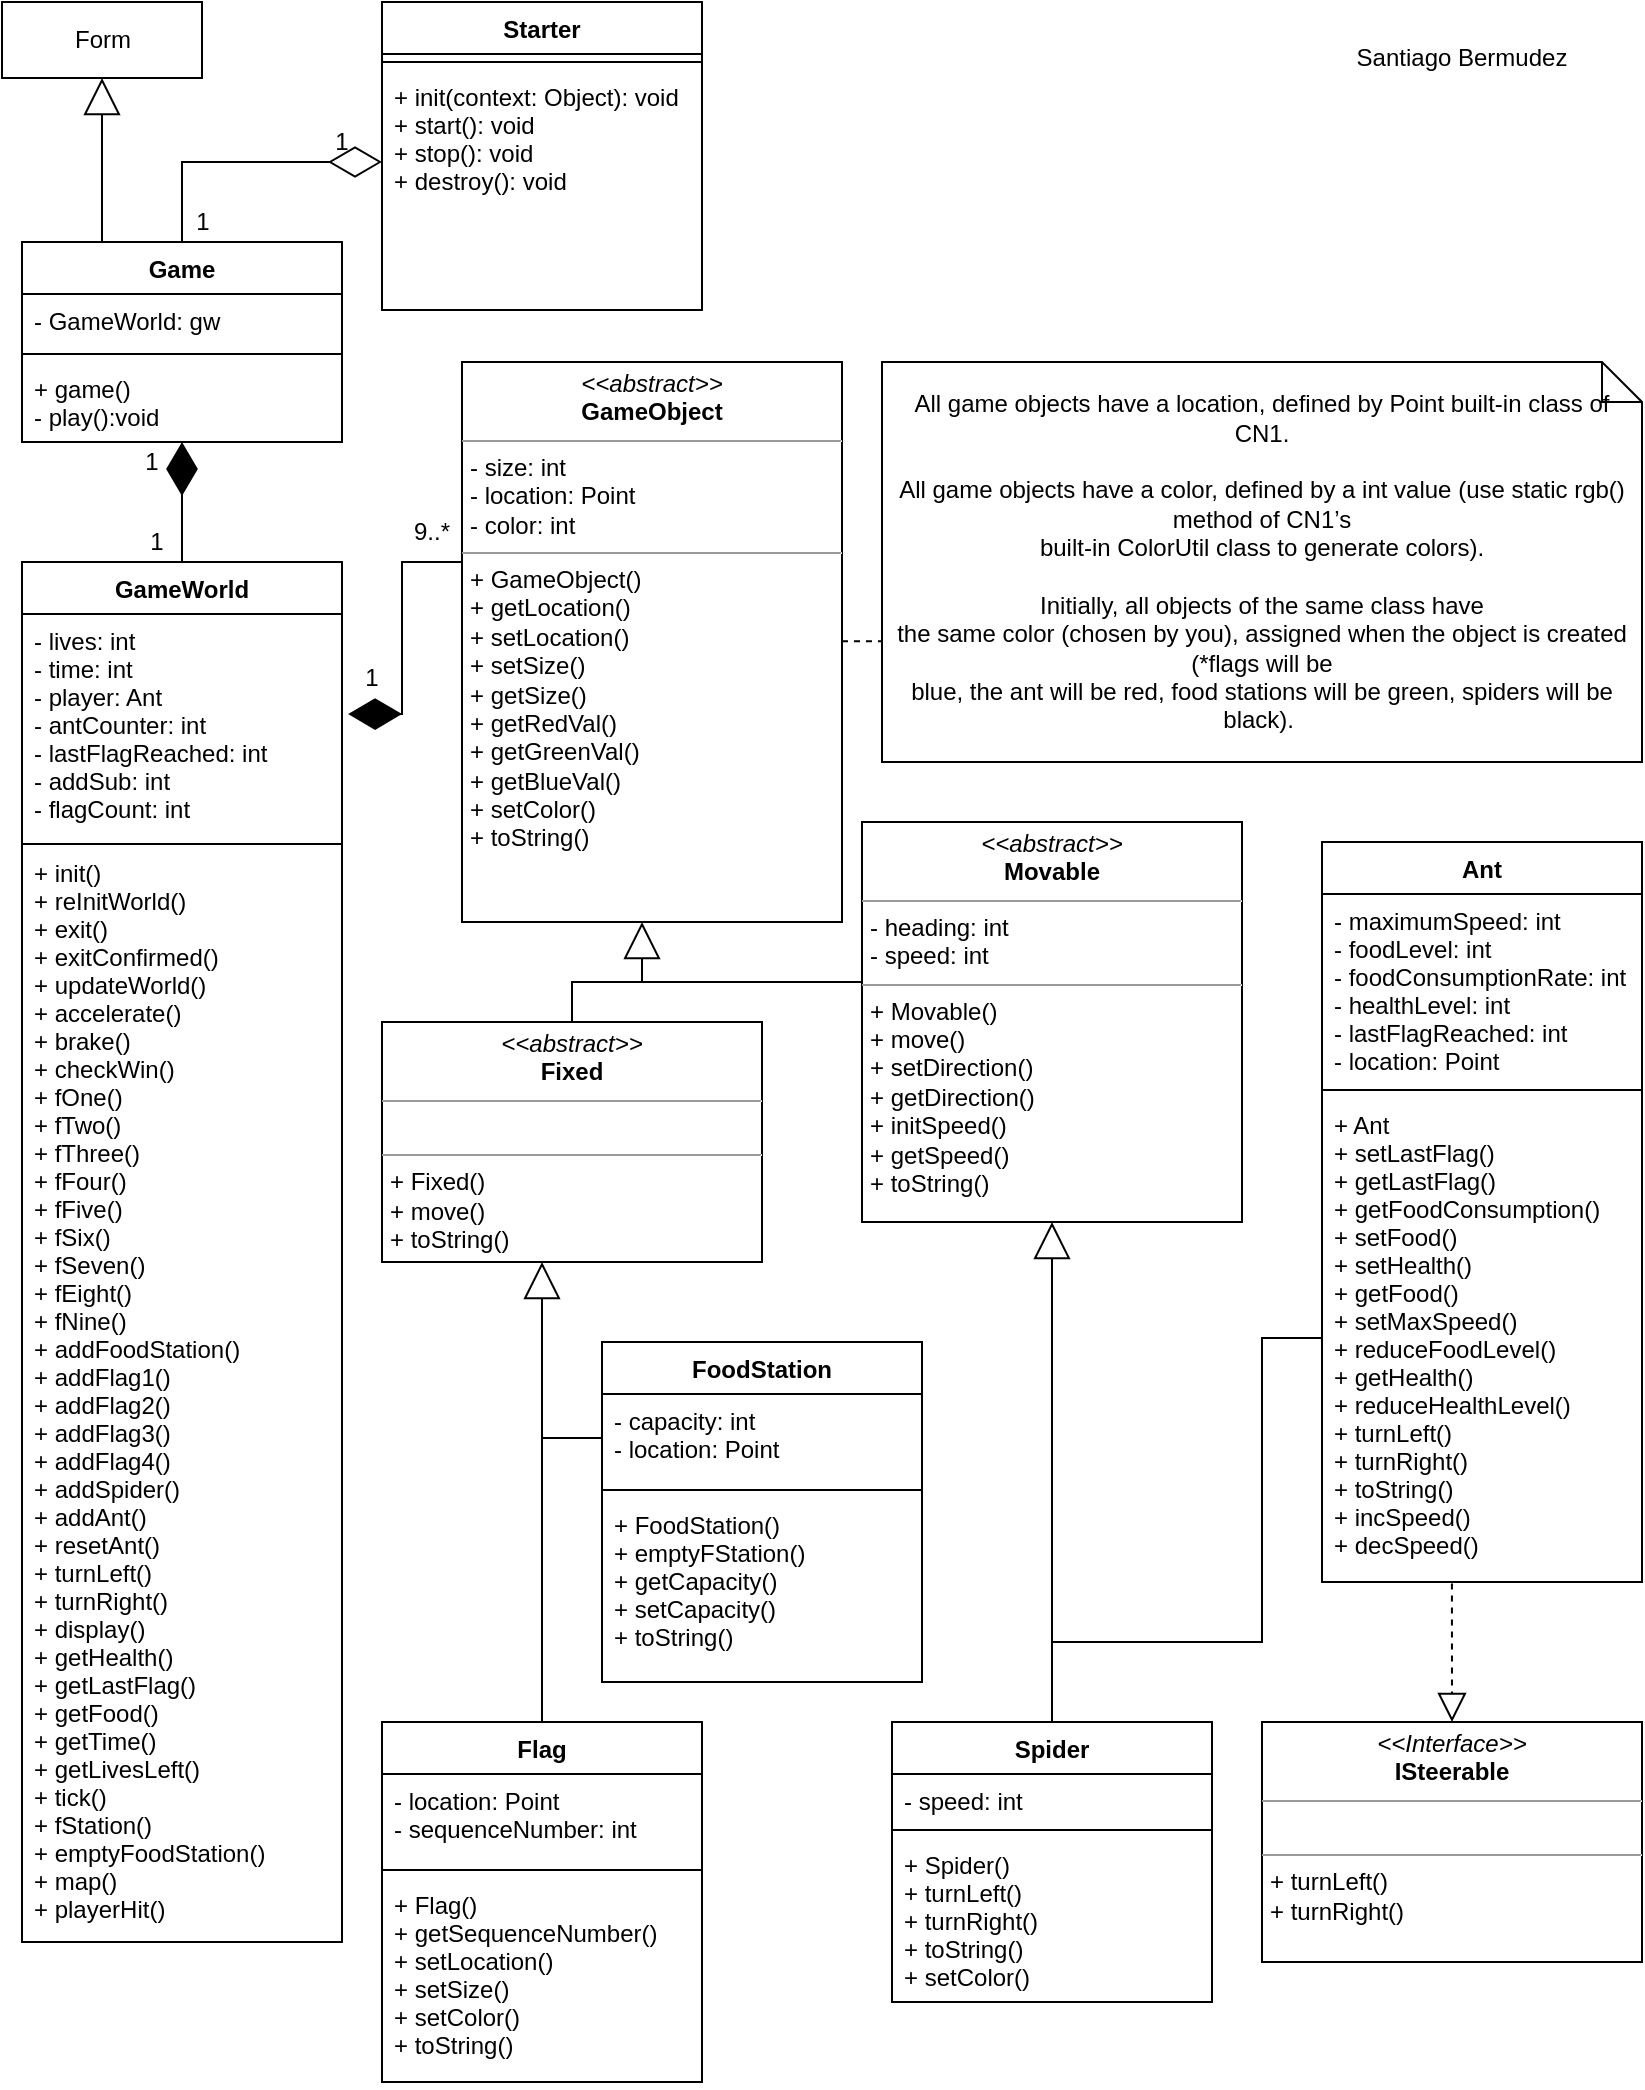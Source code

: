 <mxfile version="20.3.6" type="device"><diagram name="Page-1" id="c4acf3e9-155e-7222-9cf6-157b1a14988f"><mxGraphModel dx="807" dy="468" grid="1" gridSize="10" guides="1" tooltips="1" connect="1" arrows="1" fold="1" page="1" pageScale="1" pageWidth="850" pageHeight="1100" background="none" math="0" shadow="0"><root><mxCell id="0"/><mxCell id="1" parent="0"/><mxCell id="fRJQe2dWb-lGZblycgjq-48" value="GameWorld" style="swimlane;fontStyle=1;align=center;verticalAlign=top;childLayout=stackLayout;horizontal=1;startSize=26;horizontalStack=0;resizeParent=1;resizeParentMax=0;resizeLast=0;collapsible=1;marginBottom=0;" parent="1" vertex="1"><mxGeometry x="20" y="300" width="160" height="690" as="geometry"/></mxCell><mxCell id="fRJQe2dWb-lGZblycgjq-49" value="- lives: int&#10;- time: int&#10;- player: Ant&#10;- antCounter: int&#10;- lastFlagReached: int&#10;- addSub: int&#10;- flagCount: int" style="text;strokeColor=none;fillColor=none;align=left;verticalAlign=top;spacingLeft=4;spacingRight=4;overflow=hidden;rotatable=0;points=[[0,0.5],[1,0.5]];portConstraint=eastwest;" parent="fRJQe2dWb-lGZblycgjq-48" vertex="1"><mxGeometry y="26" width="160" height="114" as="geometry"/></mxCell><mxCell id="fRJQe2dWb-lGZblycgjq-50" value="" style="line;strokeWidth=1;fillColor=none;align=left;verticalAlign=middle;spacingTop=-1;spacingLeft=3;spacingRight=3;rotatable=0;labelPosition=right;points=[];portConstraint=eastwest;strokeColor=inherit;" parent="fRJQe2dWb-lGZblycgjq-48" vertex="1"><mxGeometry y="140" width="160" height="2" as="geometry"/></mxCell><mxCell id="fRJQe2dWb-lGZblycgjq-51" value="+ init()&#10;+ reInitWorld()&#10;+ exit()&#10;+ exitConfirmed()&#10;+ updateWorld()&#10;+ accelerate()&#10;+ brake()&#10;+ checkWin()&#10;+ fOne()&#10;+ fTwo()&#10;+ fThree()&#10;+ fFour()&#10;+ fFive()&#10;+ fSix()&#10;+ fSeven()&#10;+ fEight()&#10;+ fNine()&#10;+ addFoodStation()&#10;+ addFlag1()&#10;+ addFlag2()&#10;+ addFlag3()&#10;+ addFlag4()&#10;+ addSpider()&#10;+ addAnt()&#10;+ resetAnt()&#10;+ turnLeft()&#10;+ turnRight()&#10;+ display()&#10;+ getHealth()&#10;+ getLastFlag()&#10;+ getFood()&#10;+ getTime()&#10;+ getLivesLeft()&#10;+ tick()&#10;+ fStation()&#10;+ emptyFoodStation()&#10;+ map()&#10;+ playerHit()" style="text;strokeColor=none;fillColor=none;align=left;verticalAlign=top;spacingLeft=4;spacingRight=4;overflow=hidden;rotatable=0;points=[[0,0.5],[1,0.5]];portConstraint=eastwest;" parent="fRJQe2dWb-lGZblycgjq-48" vertex="1"><mxGeometry y="142" width="160" height="548" as="geometry"/></mxCell><mxCell id="3Nn4bQgDbYHhj-o1aIiW-5" value="Game" style="swimlane;fontStyle=1;align=center;verticalAlign=top;childLayout=stackLayout;horizontal=1;startSize=26;horizontalStack=0;resizeParent=1;resizeParentMax=0;resizeLast=0;collapsible=1;marginBottom=0;" parent="1" vertex="1"><mxGeometry x="20" y="140" width="160" height="100" as="geometry"/></mxCell><mxCell id="3Nn4bQgDbYHhj-o1aIiW-6" value="- GameWorld: gw" style="text;strokeColor=none;fillColor=none;align=left;verticalAlign=top;spacingLeft=4;spacingRight=4;overflow=hidden;rotatable=0;points=[[0,0.5],[1,0.5]];portConstraint=eastwest;" parent="3Nn4bQgDbYHhj-o1aIiW-5" vertex="1"><mxGeometry y="26" width="160" height="26" as="geometry"/></mxCell><mxCell id="3Nn4bQgDbYHhj-o1aIiW-7" value="" style="line;strokeWidth=1;fillColor=none;align=left;verticalAlign=middle;spacingTop=-1;spacingLeft=3;spacingRight=3;rotatable=0;labelPosition=right;points=[];portConstraint=eastwest;strokeColor=inherit;" parent="3Nn4bQgDbYHhj-o1aIiW-5" vertex="1"><mxGeometry y="52" width="160" height="8" as="geometry"/></mxCell><mxCell id="3Nn4bQgDbYHhj-o1aIiW-8" value="+ game()&#10;- play():void" style="text;strokeColor=none;fillColor=none;align=left;verticalAlign=top;spacingLeft=4;spacingRight=4;overflow=hidden;rotatable=0;points=[[0,0.5],[1,0.5]];portConstraint=eastwest;" parent="3Nn4bQgDbYHhj-o1aIiW-5" vertex="1"><mxGeometry y="60" width="160" height="40" as="geometry"/></mxCell><mxCell id="3Nn4bQgDbYHhj-o1aIiW-9" value="Starter" style="swimlane;fontStyle=1;align=center;verticalAlign=top;childLayout=stackLayout;horizontal=1;startSize=26;horizontalStack=0;resizeParent=1;resizeParentMax=0;resizeLast=0;collapsible=1;marginBottom=0;" parent="1" vertex="1"><mxGeometry x="200" y="20" width="160" height="154" as="geometry"/></mxCell><mxCell id="3Nn4bQgDbYHhj-o1aIiW-11" value="" style="line;strokeWidth=1;fillColor=none;align=left;verticalAlign=middle;spacingTop=-1;spacingLeft=3;spacingRight=3;rotatable=0;labelPosition=right;points=[];portConstraint=eastwest;strokeColor=inherit;" parent="3Nn4bQgDbYHhj-o1aIiW-9" vertex="1"><mxGeometry y="26" width="160" height="8" as="geometry"/></mxCell><mxCell id="3Nn4bQgDbYHhj-o1aIiW-12" value="+ init(context: Object): void&#10;+ start(): void&#10;+ stop(): void&#10;+ destroy(): void&#10;" style="text;strokeColor=none;fillColor=none;align=left;verticalAlign=top;spacingLeft=4;spacingRight=4;overflow=hidden;rotatable=0;points=[[0,0.5],[1,0.5]];portConstraint=eastwest;" parent="3Nn4bQgDbYHhj-o1aIiW-9" vertex="1"><mxGeometry y="34" width="160" height="120" as="geometry"/></mxCell><mxCell id="wkQEqY6gS2_FEPveBAm_-1" value="&lt;p style=&quot;margin:0px;margin-top:4px;text-align:center;&quot;&gt;&lt;i&gt;&amp;lt;&amp;lt;abstract&amp;gt;&amp;gt;&lt;/i&gt;&lt;br&gt;&lt;b&gt;Fixed&lt;/b&gt;&lt;/p&gt;&lt;hr size=&quot;1&quot;&gt;&lt;p style=&quot;margin:0px;margin-left:4px;&quot;&gt;&lt;br&gt;&lt;/p&gt;&lt;hr size=&quot;1&quot;&gt;&lt;p style=&quot;margin:0px;margin-left:4px;&quot;&gt;+ Fixed()&lt;/p&gt;&lt;p style=&quot;margin:0px;margin-left:4px;&quot;&gt;+ move()&lt;/p&gt;&lt;p style=&quot;margin:0px;margin-left:4px;&quot;&gt;+ toString()&lt;/p&gt;" style="verticalAlign=top;align=left;overflow=fill;fontSize=12;fontFamily=Helvetica;html=1;" parent="1" vertex="1"><mxGeometry x="200" y="530" width="190" height="120" as="geometry"/></mxCell><mxCell id="wkQEqY6gS2_FEPveBAm_-2" value="&lt;p style=&quot;margin:0px;margin-top:4px;text-align:center;&quot;&gt;&lt;i&gt;&amp;lt;&amp;lt;abstract&amp;gt;&amp;gt;&lt;/i&gt;&lt;br&gt;&lt;b&gt;Movable&lt;/b&gt;&lt;/p&gt;&lt;hr size=&quot;1&quot;&gt;&lt;p style=&quot;margin:0px;margin-left:4px;&quot;&gt;&lt;span style=&quot;background-color: initial;&quot;&gt;- heading: int&lt;/span&gt;&lt;br&gt;&lt;/p&gt;&lt;p style=&quot;margin:0px;margin-left:4px;&quot;&gt;- speed: int&lt;/p&gt;&lt;hr size=&quot;1&quot;&gt;&lt;p style=&quot;margin:0px;margin-left:4px;&quot;&gt;+ Movable()&lt;/p&gt;&lt;p style=&quot;margin:0px;margin-left:4px;&quot;&gt;&lt;span style=&quot;background-color: initial;&quot;&gt;+ move()&lt;/span&gt;&lt;br&gt;&lt;/p&gt;&lt;p style=&quot;margin:0px;margin-left:4px;&quot;&gt;+ setDirection()&lt;/p&gt;&lt;p style=&quot;margin:0px;margin-left:4px;&quot;&gt;+ getDirection()&lt;/p&gt;&lt;p style=&quot;margin:0px;margin-left:4px;&quot;&gt;+ initSpeed()&lt;/p&gt;&lt;p style=&quot;margin:0px;margin-left:4px;&quot;&gt;+ getSpeed()&lt;/p&gt;&lt;p style=&quot;margin:0px;margin-left:4px;&quot;&gt;+ toString()&lt;/p&gt;" style="verticalAlign=top;align=left;overflow=fill;fontSize=12;fontFamily=Helvetica;html=1;" parent="1" vertex="1"><mxGeometry x="440" y="430" width="190" height="200" as="geometry"/></mxCell><mxCell id="wkQEqY6gS2_FEPveBAm_-3" value="&lt;p style=&quot;margin:0px;margin-top:4px;text-align:center;&quot;&gt;&lt;i&gt;&amp;lt;&amp;lt;abstract&amp;gt;&amp;gt;&lt;/i&gt;&lt;br&gt;&lt;b&gt;GameObject&lt;/b&gt;&lt;/p&gt;&lt;hr size=&quot;1&quot;&gt;&lt;p style=&quot;margin:0px;margin-left:4px;&quot;&gt;- size: int&lt;/p&gt;&lt;p style=&quot;margin:0px;margin-left:4px;&quot;&gt;- location: Point&lt;br&gt;- color: int&lt;/p&gt;&lt;hr size=&quot;1&quot;&gt;&lt;p style=&quot;margin:0px;margin-left:4px;&quot;&gt;+ GameObject()&lt;/p&gt;&lt;p style=&quot;margin:0px;margin-left:4px;&quot;&gt;+ getLocation()&lt;/p&gt;&lt;p style=&quot;margin:0px;margin-left:4px;&quot;&gt;+ setLocation()&lt;i&gt;&lt;u&gt;&lt;br&gt;&lt;/u&gt;&lt;/i&gt;&lt;/p&gt;&lt;p style=&quot;margin:0px;margin-left:4px;&quot;&gt;+ setSize()&lt;/p&gt;&lt;p style=&quot;margin:0px;margin-left:4px;&quot;&gt;+ getSize()&lt;/p&gt;&lt;p style=&quot;margin:0px;margin-left:4px;&quot;&gt;+ getRedVal()&lt;/p&gt;&lt;p style=&quot;margin:0px;margin-left:4px;&quot;&gt;+ getGreenVal()&lt;/p&gt;&lt;p style=&quot;margin:0px;margin-left:4px;&quot;&gt;+ getBlueVal()&lt;/p&gt;&lt;p style=&quot;margin:0px;margin-left:4px;&quot;&gt;+ setColor()&lt;/p&gt;&lt;p style=&quot;margin:0px;margin-left:4px;&quot;&gt;+ toString()&lt;/p&gt;" style="verticalAlign=top;align=left;overflow=fill;fontSize=12;fontFamily=Helvetica;html=1;" parent="1" vertex="1"><mxGeometry x="240" y="200" width="190" height="280" as="geometry"/></mxCell><mxCell id="wkQEqY6gS2_FEPveBAm_-4" value="Flag" style="swimlane;fontStyle=1;align=center;verticalAlign=top;childLayout=stackLayout;horizontal=1;startSize=26;horizontalStack=0;resizeParent=1;resizeParentMax=0;resizeLast=0;collapsible=1;marginBottom=0;" parent="1" vertex="1"><mxGeometry x="200" y="880" width="160" height="180" as="geometry"/></mxCell><mxCell id="wkQEqY6gS2_FEPveBAm_-5" value="- location: Point&#10;- sequenceNumber: int" style="text;strokeColor=none;fillColor=none;align=left;verticalAlign=top;spacingLeft=4;spacingRight=4;overflow=hidden;rotatable=0;points=[[0,0.5],[1,0.5]];portConstraint=eastwest;" parent="wkQEqY6gS2_FEPveBAm_-4" vertex="1"><mxGeometry y="26" width="160" height="44" as="geometry"/></mxCell><mxCell id="wkQEqY6gS2_FEPveBAm_-6" value="" style="line;strokeWidth=1;fillColor=none;align=left;verticalAlign=middle;spacingTop=-1;spacingLeft=3;spacingRight=3;rotatable=0;labelPosition=right;points=[];portConstraint=eastwest;strokeColor=inherit;" parent="wkQEqY6gS2_FEPveBAm_-4" vertex="1"><mxGeometry y="70" width="160" height="8" as="geometry"/></mxCell><mxCell id="wkQEqY6gS2_FEPveBAm_-7" value="+ Flag()&#10;+ getSequenceNumber()&#10;+ setLocation()&#10;+ setSize()&#10;+ setColor()&#10;+ toString()&#10;" style="text;strokeColor=none;fillColor=none;align=left;verticalAlign=top;spacingLeft=4;spacingRight=4;overflow=hidden;rotatable=0;points=[[0,0.5],[1,0.5]];portConstraint=eastwest;" parent="wkQEqY6gS2_FEPveBAm_-4" vertex="1"><mxGeometry y="78" width="160" height="102" as="geometry"/></mxCell><mxCell id="wkQEqY6gS2_FEPveBAm_-8" value="FoodStation" style="swimlane;fontStyle=1;align=center;verticalAlign=top;childLayout=stackLayout;horizontal=1;startSize=26;horizontalStack=0;resizeParent=1;resizeParentMax=0;resizeLast=0;collapsible=1;marginBottom=0;" parent="1" vertex="1"><mxGeometry x="310" y="690" width="160" height="170" as="geometry"/></mxCell><mxCell id="wkQEqY6gS2_FEPveBAm_-9" value="- capacity: int&#10;- location: Point" style="text;strokeColor=none;fillColor=none;align=left;verticalAlign=top;spacingLeft=4;spacingRight=4;overflow=hidden;rotatable=0;points=[[0,0.5],[1,0.5]];portConstraint=eastwest;" parent="wkQEqY6gS2_FEPveBAm_-8" vertex="1"><mxGeometry y="26" width="160" height="44" as="geometry"/></mxCell><mxCell id="wkQEqY6gS2_FEPveBAm_-10" value="" style="line;strokeWidth=1;fillColor=none;align=left;verticalAlign=middle;spacingTop=-1;spacingLeft=3;spacingRight=3;rotatable=0;labelPosition=right;points=[];portConstraint=eastwest;strokeColor=inherit;" parent="wkQEqY6gS2_FEPveBAm_-8" vertex="1"><mxGeometry y="70" width="160" height="8" as="geometry"/></mxCell><mxCell id="wkQEqY6gS2_FEPveBAm_-11" value="+ FoodStation()&#10;+ emptyFStation()&#10;+ getCapacity()&#10;+ setCapacity()&#10;+ toString()" style="text;strokeColor=none;fillColor=none;align=left;verticalAlign=top;spacingLeft=4;spacingRight=4;overflow=hidden;rotatable=0;points=[[0,0.5],[1,0.5]];portConstraint=eastwest;" parent="wkQEqY6gS2_FEPveBAm_-8" vertex="1"><mxGeometry y="78" width="160" height="92" as="geometry"/></mxCell><mxCell id="wkQEqY6gS2_FEPveBAm_-12" value="Ant" style="swimlane;fontStyle=1;align=center;verticalAlign=top;childLayout=stackLayout;horizontal=1;startSize=26;horizontalStack=0;resizeParent=1;resizeParentMax=0;resizeLast=0;collapsible=1;marginBottom=0;" parent="1" vertex="1"><mxGeometry x="670" y="440" width="160" height="370" as="geometry"/></mxCell><mxCell id="wkQEqY6gS2_FEPveBAm_-13" value="- maximumSpeed: int&#10;- foodLevel: int&#10;- foodConsumptionRate: int&#10;- healthLevel: int&#10;- lastFlagReached: int&#10;- location: Point" style="text;strokeColor=none;fillColor=none;align=left;verticalAlign=top;spacingLeft=4;spacingRight=4;overflow=hidden;rotatable=0;points=[[0,0.5],[1,0.5]];portConstraint=eastwest;" parent="wkQEqY6gS2_FEPveBAm_-12" vertex="1"><mxGeometry y="26" width="160" height="94" as="geometry"/></mxCell><mxCell id="wkQEqY6gS2_FEPveBAm_-14" value="" style="line;strokeWidth=1;fillColor=none;align=left;verticalAlign=middle;spacingTop=-1;spacingLeft=3;spacingRight=3;rotatable=0;labelPosition=right;points=[];portConstraint=eastwest;strokeColor=inherit;" parent="wkQEqY6gS2_FEPveBAm_-12" vertex="1"><mxGeometry y="120" width="160" height="8" as="geometry"/></mxCell><mxCell id="wkQEqY6gS2_FEPveBAm_-15" value="+ Ant&#10;+ setLastFlag()&#10;+ getLastFlag()&#10;+ getFoodConsumption()&#10;+ setFood()&#10;+ setHealth()&#10;+ getFood()&#10;+ setMaxSpeed()&#10;+ reduceFoodLevel()&#10;+ getHealth()&#10;+ reduceHealthLevel()&#10;+ turnLeft()&#10;+ turnRight()&#10;+ toString()&#10;+ incSpeed()&#10;+ decSpeed()" style="text;strokeColor=none;fillColor=none;align=left;verticalAlign=top;spacingLeft=4;spacingRight=4;overflow=hidden;rotatable=0;points=[[0,0.5],[1,0.5]];portConstraint=eastwest;" parent="wkQEqY6gS2_FEPveBAm_-12" vertex="1"><mxGeometry y="128" width="160" height="242" as="geometry"/></mxCell><mxCell id="wkQEqY6gS2_FEPveBAm_-20" value="All game objects have a location, defined by Point built-in class of CN1.&lt;br&gt;&lt;br&gt;All game objects have a color, defined by a int value (use static rgb() method of CN1’s &lt;br&gt;built-in ColorUtil class to generate colors).&lt;br&gt;&lt;br&gt; Initially, all objects of the same class have &lt;br/&gt;the same color (chosen by you), assigned when the object is created (*flags will be &lt;br/&gt;blue, the ant will be red, food stations will be green, spiders will be black).&amp;nbsp;" style="shape=note;size=20;whiteSpace=wrap;html=1;" parent="1" vertex="1"><mxGeometry x="450" y="200" width="380" height="200" as="geometry"/></mxCell><mxCell id="wkQEqY6gS2_FEPveBAm_-27" value="" style="endArrow=none;dashed=1;html=1;rounded=0;entryX=0.001;entryY=0.698;entryDx=0;entryDy=0;entryPerimeter=0;" parent="1" source="wkQEqY6gS2_FEPveBAm_-3" target="wkQEqY6gS2_FEPveBAm_-20" edge="1"><mxGeometry width="50" height="50" relative="1" as="geometry"><mxPoint x="580" y="370" as="sourcePoint"/><mxPoint x="650.711" y="320" as="targetPoint"/></mxGeometry></mxCell><mxCell id="fRJQe2dWb-lGZblycgjq-18" value="" style="endArrow=block;dashed=1;endFill=0;endSize=12;html=1;rounded=0;exitX=0.406;exitY=1.003;exitDx=0;exitDy=0;entryX=0.5;entryY=0;entryDx=0;entryDy=0;exitPerimeter=0;" parent="1" source="wkQEqY6gS2_FEPveBAm_-15" target="FlRfhO1KMsRCNaDPY1Ex-2" edge="1"><mxGeometry width="160" relative="1" as="geometry"><mxPoint x="750" y="850" as="sourcePoint"/><mxPoint x="630" y="890" as="targetPoint"/></mxGeometry></mxCell><mxCell id="fRJQe2dWb-lGZblycgjq-23" value="" style="endArrow=none;endFill=0;endSize=24;html=1;rounded=0;edgeStyle=orthogonalEdgeStyle;" parent="1" edge="1"><mxGeometry width="160" relative="1" as="geometry"><mxPoint x="330" y="510" as="sourcePoint"/><mxPoint x="440" y="510" as="targetPoint"/><Array as="points"/></mxGeometry></mxCell><mxCell id="fRJQe2dWb-lGZblycgjq-28" value="" style="endArrow=block;endSize=16;endFill=0;html=1;rounded=0;edgeStyle=orthogonalEdgeStyle;exitX=0.5;exitY=0;exitDx=0;exitDy=0;" parent="1" source="wkQEqY6gS2_FEPveBAm_-1" edge="1"><mxGeometry width="160" relative="1" as="geometry"><mxPoint x="710" y="600" as="sourcePoint"/><mxPoint x="330" y="480" as="targetPoint"/><Array as="points"><mxPoint x="295" y="510"/><mxPoint x="330" y="510"/></Array></mxGeometry></mxCell><mxCell id="fRJQe2dWb-lGZblycgjq-29" value="" style="endArrow=block;endSize=16;endFill=0;html=1;rounded=0;edgeStyle=orthogonalEdgeStyle;exitX=0.5;exitY=0;exitDx=0;exitDy=0;" parent="1" source="wkQEqY6gS2_FEPveBAm_-4" edge="1"><mxGeometry width="160" relative="1" as="geometry"><mxPoint x="280" y="890" as="sourcePoint"/><mxPoint x="280" y="650" as="targetPoint"/><Array as="points"><mxPoint x="280" y="710"/></Array></mxGeometry></mxCell><mxCell id="fRJQe2dWb-lGZblycgjq-30" value="" style="endArrow=block;endSize=16;endFill=0;html=1;rounded=0;edgeStyle=orthogonalEdgeStyle;exitX=0;exitY=0.5;exitDx=0;exitDy=0;entryX=0.5;entryY=1;entryDx=0;entryDy=0;" parent="1" source="wkQEqY6gS2_FEPveBAm_-13" target="wkQEqY6gS2_FEPveBAm_-2" edge="1"><mxGeometry width="160" relative="1" as="geometry"><mxPoint x="560" y="780" as="sourcePoint"/><mxPoint x="500" y="650" as="targetPoint"/><Array as="points"><mxPoint x="670" y="688"/><mxPoint x="640" y="688"/><mxPoint x="640" y="840"/><mxPoint x="535" y="840"/></Array></mxGeometry></mxCell><mxCell id="fRJQe2dWb-lGZblycgjq-32" value="" style="endArrow=diamondThin;endFill=1;endSize=24;html=1;rounded=0;edgeStyle=orthogonalEdgeStyle;exitX=0.5;exitY=0;exitDx=0;exitDy=0;" parent="1" source="fRJQe2dWb-lGZblycgjq-48" edge="1"><mxGeometry width="160" relative="1" as="geometry"><mxPoint x="100" y="280" as="sourcePoint"/><mxPoint x="100" y="240" as="targetPoint"/><Array as="points"><mxPoint x="100" y="240"/></Array></mxGeometry></mxCell><mxCell id="fRJQe2dWb-lGZblycgjq-33" value="1" style="text;html=1;strokeColor=none;fillColor=none;align=center;verticalAlign=middle;whiteSpace=wrap;rounded=0;" parent="1" vertex="1"><mxGeometry x="75" y="240" width="20" height="20" as="geometry"/></mxCell><mxCell id="fRJQe2dWb-lGZblycgjq-34" value="1" style="text;html=1;strokeColor=none;fillColor=none;align=center;verticalAlign=middle;whiteSpace=wrap;rounded=0;" parent="1" vertex="1"><mxGeometry x="80" y="280" width="15" height="20" as="geometry"/></mxCell><mxCell id="fRJQe2dWb-lGZblycgjq-35" value="" style="endArrow=diamondThin;endFill=0;endSize=24;html=1;rounded=0;exitX=0.5;exitY=0;exitDx=0;exitDy=0;edgeStyle=orthogonalEdgeStyle;" parent="1" source="3Nn4bQgDbYHhj-o1aIiW-5" target="3Nn4bQgDbYHhj-o1aIiW-12" edge="1"><mxGeometry width="160" relative="1" as="geometry"><mxPoint x="170" y="30" as="sourcePoint"/><mxPoint x="390" y="100" as="targetPoint"/><Array as="points"><mxPoint x="100" y="100"/></Array></mxGeometry></mxCell><mxCell id="fRJQe2dWb-lGZblycgjq-38" value="" style="endArrow=block;endSize=16;endFill=0;html=1;rounded=0;exitX=0.25;exitY=0;exitDx=0;exitDy=0;entryX=0.5;entryY=1;entryDx=0;entryDy=0;" parent="1" source="3Nn4bQgDbYHhj-o1aIiW-5" target="fRJQe2dWb-lGZblycgjq-44" edge="1"><mxGeometry width="160" relative="1" as="geometry"><mxPoint x="20" y="80" as="sourcePoint"/><mxPoint x="170" y="-30" as="targetPoint"/></mxGeometry></mxCell><mxCell id="fRJQe2dWb-lGZblycgjq-44" value="Form" style="html=1;" parent="1" vertex="1"><mxGeometry x="10" y="20" width="100" height="38" as="geometry"/></mxCell><mxCell id="fRJQe2dWb-lGZblycgjq-45" value="1" style="text;html=1;strokeColor=none;fillColor=none;align=center;verticalAlign=middle;whiteSpace=wrap;rounded=0;" parent="1" vertex="1"><mxGeometry x="170" y="80" width="20" height="20" as="geometry"/></mxCell><mxCell id="fRJQe2dWb-lGZblycgjq-46" value="1" style="text;html=1;strokeColor=none;fillColor=none;align=center;verticalAlign=middle;whiteSpace=wrap;rounded=0;" parent="1" vertex="1"><mxGeometry x="102.5" y="120" width="15" height="20" as="geometry"/></mxCell><mxCell id="FlRfhO1KMsRCNaDPY1Ex-2" value="&lt;p style=&quot;margin:0px;margin-top:4px;text-align:center;&quot;&gt;&lt;i&gt;&amp;lt;&amp;lt;Interface&amp;gt;&amp;gt;&lt;/i&gt;&lt;br&gt;&lt;b&gt;ISteerable&lt;/b&gt;&lt;/p&gt;&lt;hr size=&quot;1&quot;&gt;&lt;p style=&quot;margin:0px;margin-left:4px;&quot;&gt;&lt;br&gt;&lt;/p&gt;&lt;hr size=&quot;1&quot;&gt;&lt;p style=&quot;margin:0px;margin-left:4px;&quot;&gt;+ turnLeft()&lt;/p&gt;&lt;p style=&quot;margin:0px;margin-left:4px;&quot;&gt;+ turnRight()&lt;/p&gt;" style="verticalAlign=top;align=left;overflow=fill;fontSize=12;fontFamily=Helvetica;html=1;" parent="1" vertex="1"><mxGeometry x="640" y="880" width="190" height="120" as="geometry"/></mxCell><mxCell id="FlRfhO1KMsRCNaDPY1Ex-3" value="" style="endArrow=diamondThin;endFill=1;endSize=24;html=1;rounded=0;entryX=1.019;entryY=0.439;entryDx=0;entryDy=0;exitX=1;exitY=1;exitDx=0;exitDy=0;edgeStyle=orthogonalEdgeStyle;entryPerimeter=0;" parent="1" source="E7tdQvdR9e47VtWk9jGD-1" target="fRJQe2dWb-lGZblycgjq-49" edge="1"><mxGeometry width="160" relative="1" as="geometry"><mxPoint x="260" y="370" as="sourcePoint"/><mxPoint x="190" y="350" as="targetPoint"/><Array as="points"><mxPoint x="210" y="300"/><mxPoint x="210" y="376"/></Array></mxGeometry></mxCell><mxCell id="FlRfhO1KMsRCNaDPY1Ex-4" value="1" style="text;html=1;strokeColor=none;fillColor=none;align=center;verticalAlign=middle;whiteSpace=wrap;rounded=0;" parent="1" vertex="1"><mxGeometry x="190" y="350" width="10" height="15" as="geometry"/></mxCell><mxCell id="E7tdQvdR9e47VtWk9jGD-1" value="9..*" style="text;html=1;strokeColor=none;fillColor=none;align=center;verticalAlign=middle;whiteSpace=wrap;rounded=0;" parent="1" vertex="1"><mxGeometry x="210" y="270" width="30" height="30" as="geometry"/></mxCell><mxCell id="E7tdQvdR9e47VtWk9jGD-7" value="Santiago Bermudez" style="text;html=1;strokeColor=none;fillColor=none;align=center;verticalAlign=middle;whiteSpace=wrap;rounded=0;" parent="1" vertex="1"><mxGeometry x="680" y="38" width="120" height="20" as="geometry"/></mxCell><mxCell id="LrQ159YnEjDxbUgj3-YF-1" value="Spider" style="swimlane;fontStyle=1;align=center;verticalAlign=top;childLayout=stackLayout;horizontal=1;startSize=26;horizontalStack=0;resizeParent=1;resizeParentMax=0;resizeLast=0;collapsible=1;marginBottom=0;" parent="1" vertex="1"><mxGeometry x="455" y="880" width="160" height="140" as="geometry"/></mxCell><mxCell id="LrQ159YnEjDxbUgj3-YF-2" value="- speed: int" style="text;strokeColor=none;fillColor=none;align=left;verticalAlign=top;spacingLeft=4;spacingRight=4;overflow=hidden;rotatable=0;points=[[0,0.5],[1,0.5]];portConstraint=eastwest;" parent="LrQ159YnEjDxbUgj3-YF-1" vertex="1"><mxGeometry y="26" width="160" height="24" as="geometry"/></mxCell><mxCell id="LrQ159YnEjDxbUgj3-YF-3" value="" style="line;strokeWidth=1;fillColor=none;align=left;verticalAlign=middle;spacingTop=-1;spacingLeft=3;spacingRight=3;rotatable=0;labelPosition=right;points=[];portConstraint=eastwest;strokeColor=inherit;" parent="LrQ159YnEjDxbUgj3-YF-1" vertex="1"><mxGeometry y="50" width="160" height="8" as="geometry"/></mxCell><mxCell id="LrQ159YnEjDxbUgj3-YF-4" value="+ Spider()&#10;+ turnLeft()&#10;+ turnRight()&#10;+ toString()&#10;+ setColor()" style="text;strokeColor=none;fillColor=none;align=left;verticalAlign=top;spacingLeft=4;spacingRight=4;overflow=hidden;rotatable=0;points=[[0,0.5],[1,0.5]];portConstraint=eastwest;" parent="LrQ159YnEjDxbUgj3-YF-1" vertex="1"><mxGeometry y="58" width="160" height="82" as="geometry"/></mxCell><mxCell id="LrQ159YnEjDxbUgj3-YF-6" value="" style="endArrow=none;html=1;rounded=0;exitX=0;exitY=0.5;exitDx=0;exitDy=0;" parent="1" source="wkQEqY6gS2_FEPveBAm_-9" edge="1"><mxGeometry width="50" height="50" relative="1" as="geometry"><mxPoint x="440" y="760" as="sourcePoint"/><mxPoint x="280" y="738" as="targetPoint"/></mxGeometry></mxCell><mxCell id="LrQ159YnEjDxbUgj3-YF-7" value="" style="endArrow=none;html=1;rounded=0;exitX=0.5;exitY=0;exitDx=0;exitDy=0;" parent="1" source="LrQ159YnEjDxbUgj3-YF-1" edge="1"><mxGeometry width="50" height="50" relative="1" as="geometry"><mxPoint x="510" y="810" as="sourcePoint"/><mxPoint x="535" y="840" as="targetPoint"/></mxGeometry></mxCell></root></mxGraphModel></diagram></mxfile>
